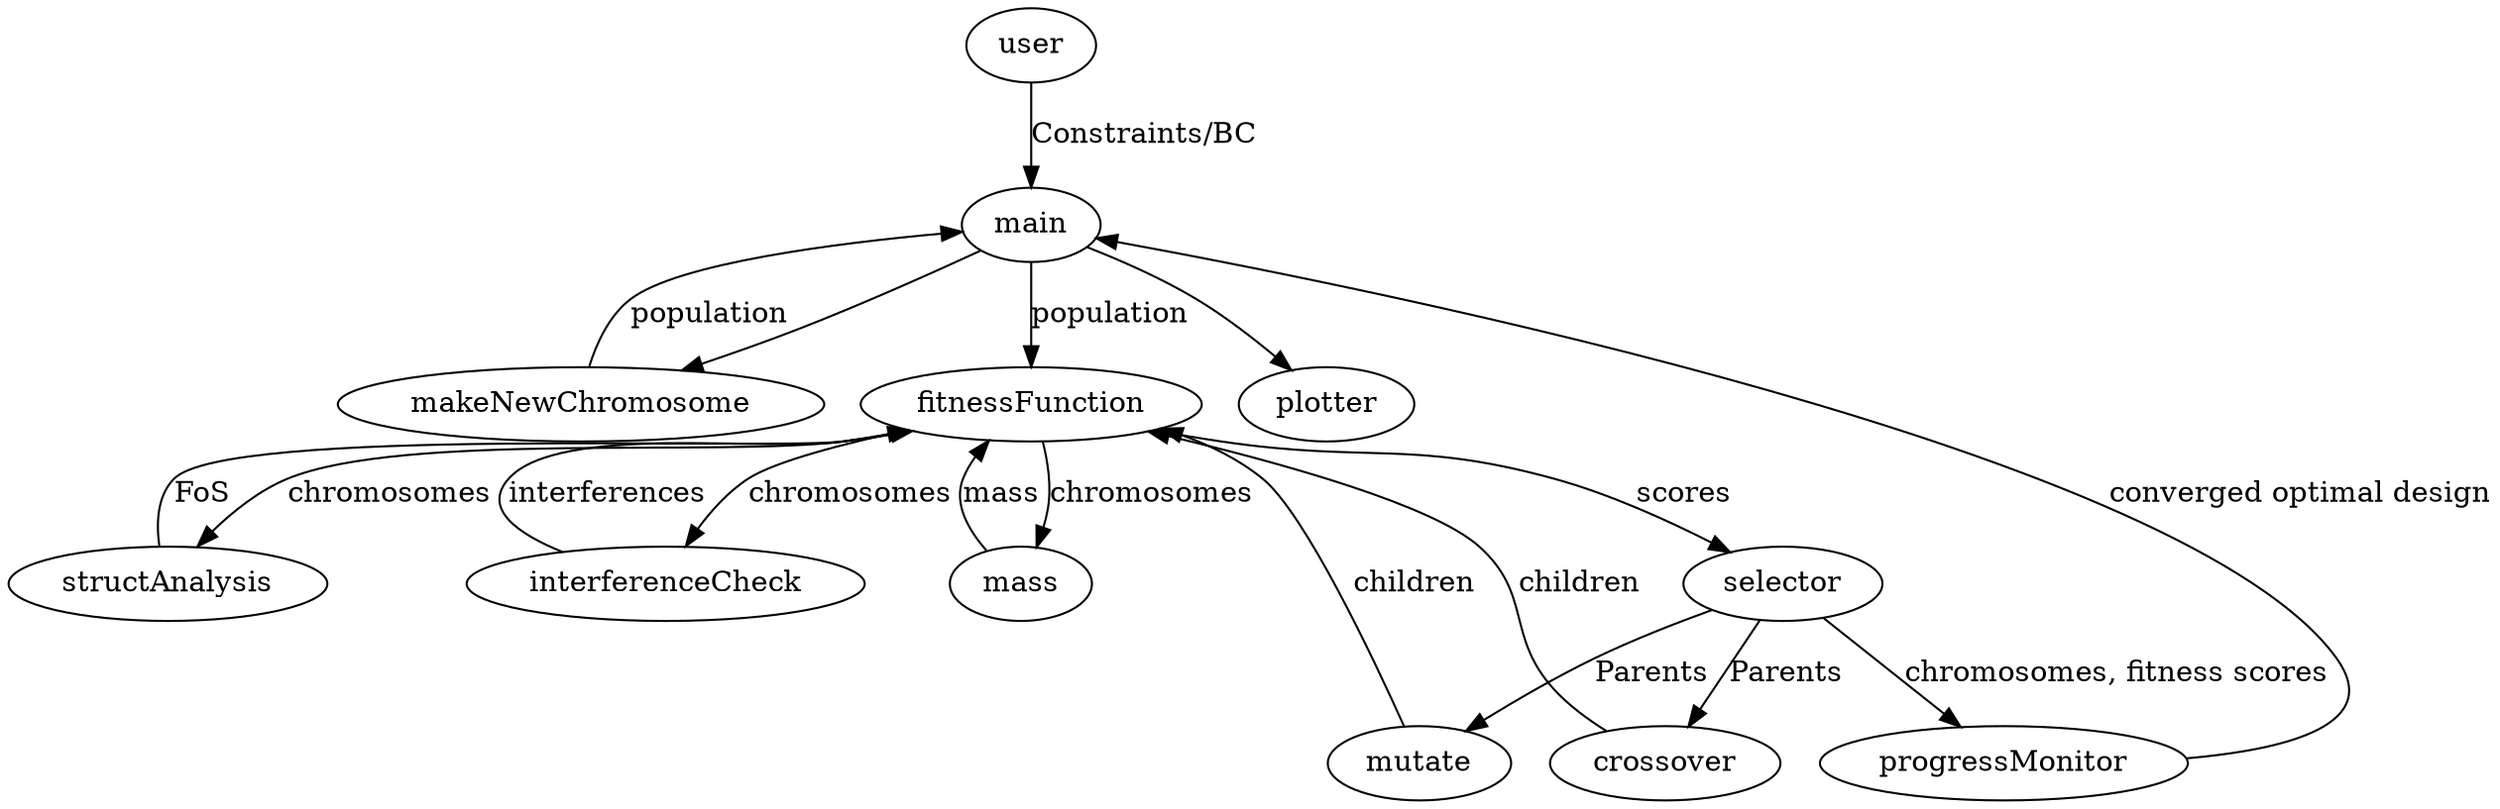  digraph graphname {
	 user -> main [label = "Constraints/BC"];
	 main -> makeNewChromosome;
	 makeNewChromosome -> main [label = "population"];
	 main -> fitnessFunction [label = "population"] ;
	 fitnessFunction -> structAnalysis [label = "chromosomes"];
	 fitnessFunction -> interferenceCheck [label = "chromosomes"];
	 fitnessFunction -> mass [label = "chromosomes"] ;
	 mass -> fitnessFunction [label = "mass"];
	 structAnalysis -> fitnessFunction [label = "FoS"];
	 interferenceCheck -> fitnessFunction [label = "interferences"];
	 fitnessFunction -> selector [label = "scores"];
	 selector -> mutate [label = "Parents"];
	 selector -> crossover [label = "Parents"];
	 mutate -> fitnessFunction [label = "children"];
	 crossover -> fitnessFunction [label = "children"];
	 main -> plotter ;
	 selector -> progressMonitor [label = "chromosomes, fitness scores"];
	 progressMonitor -> main [label = "converged optimal design"];
	 

 }
